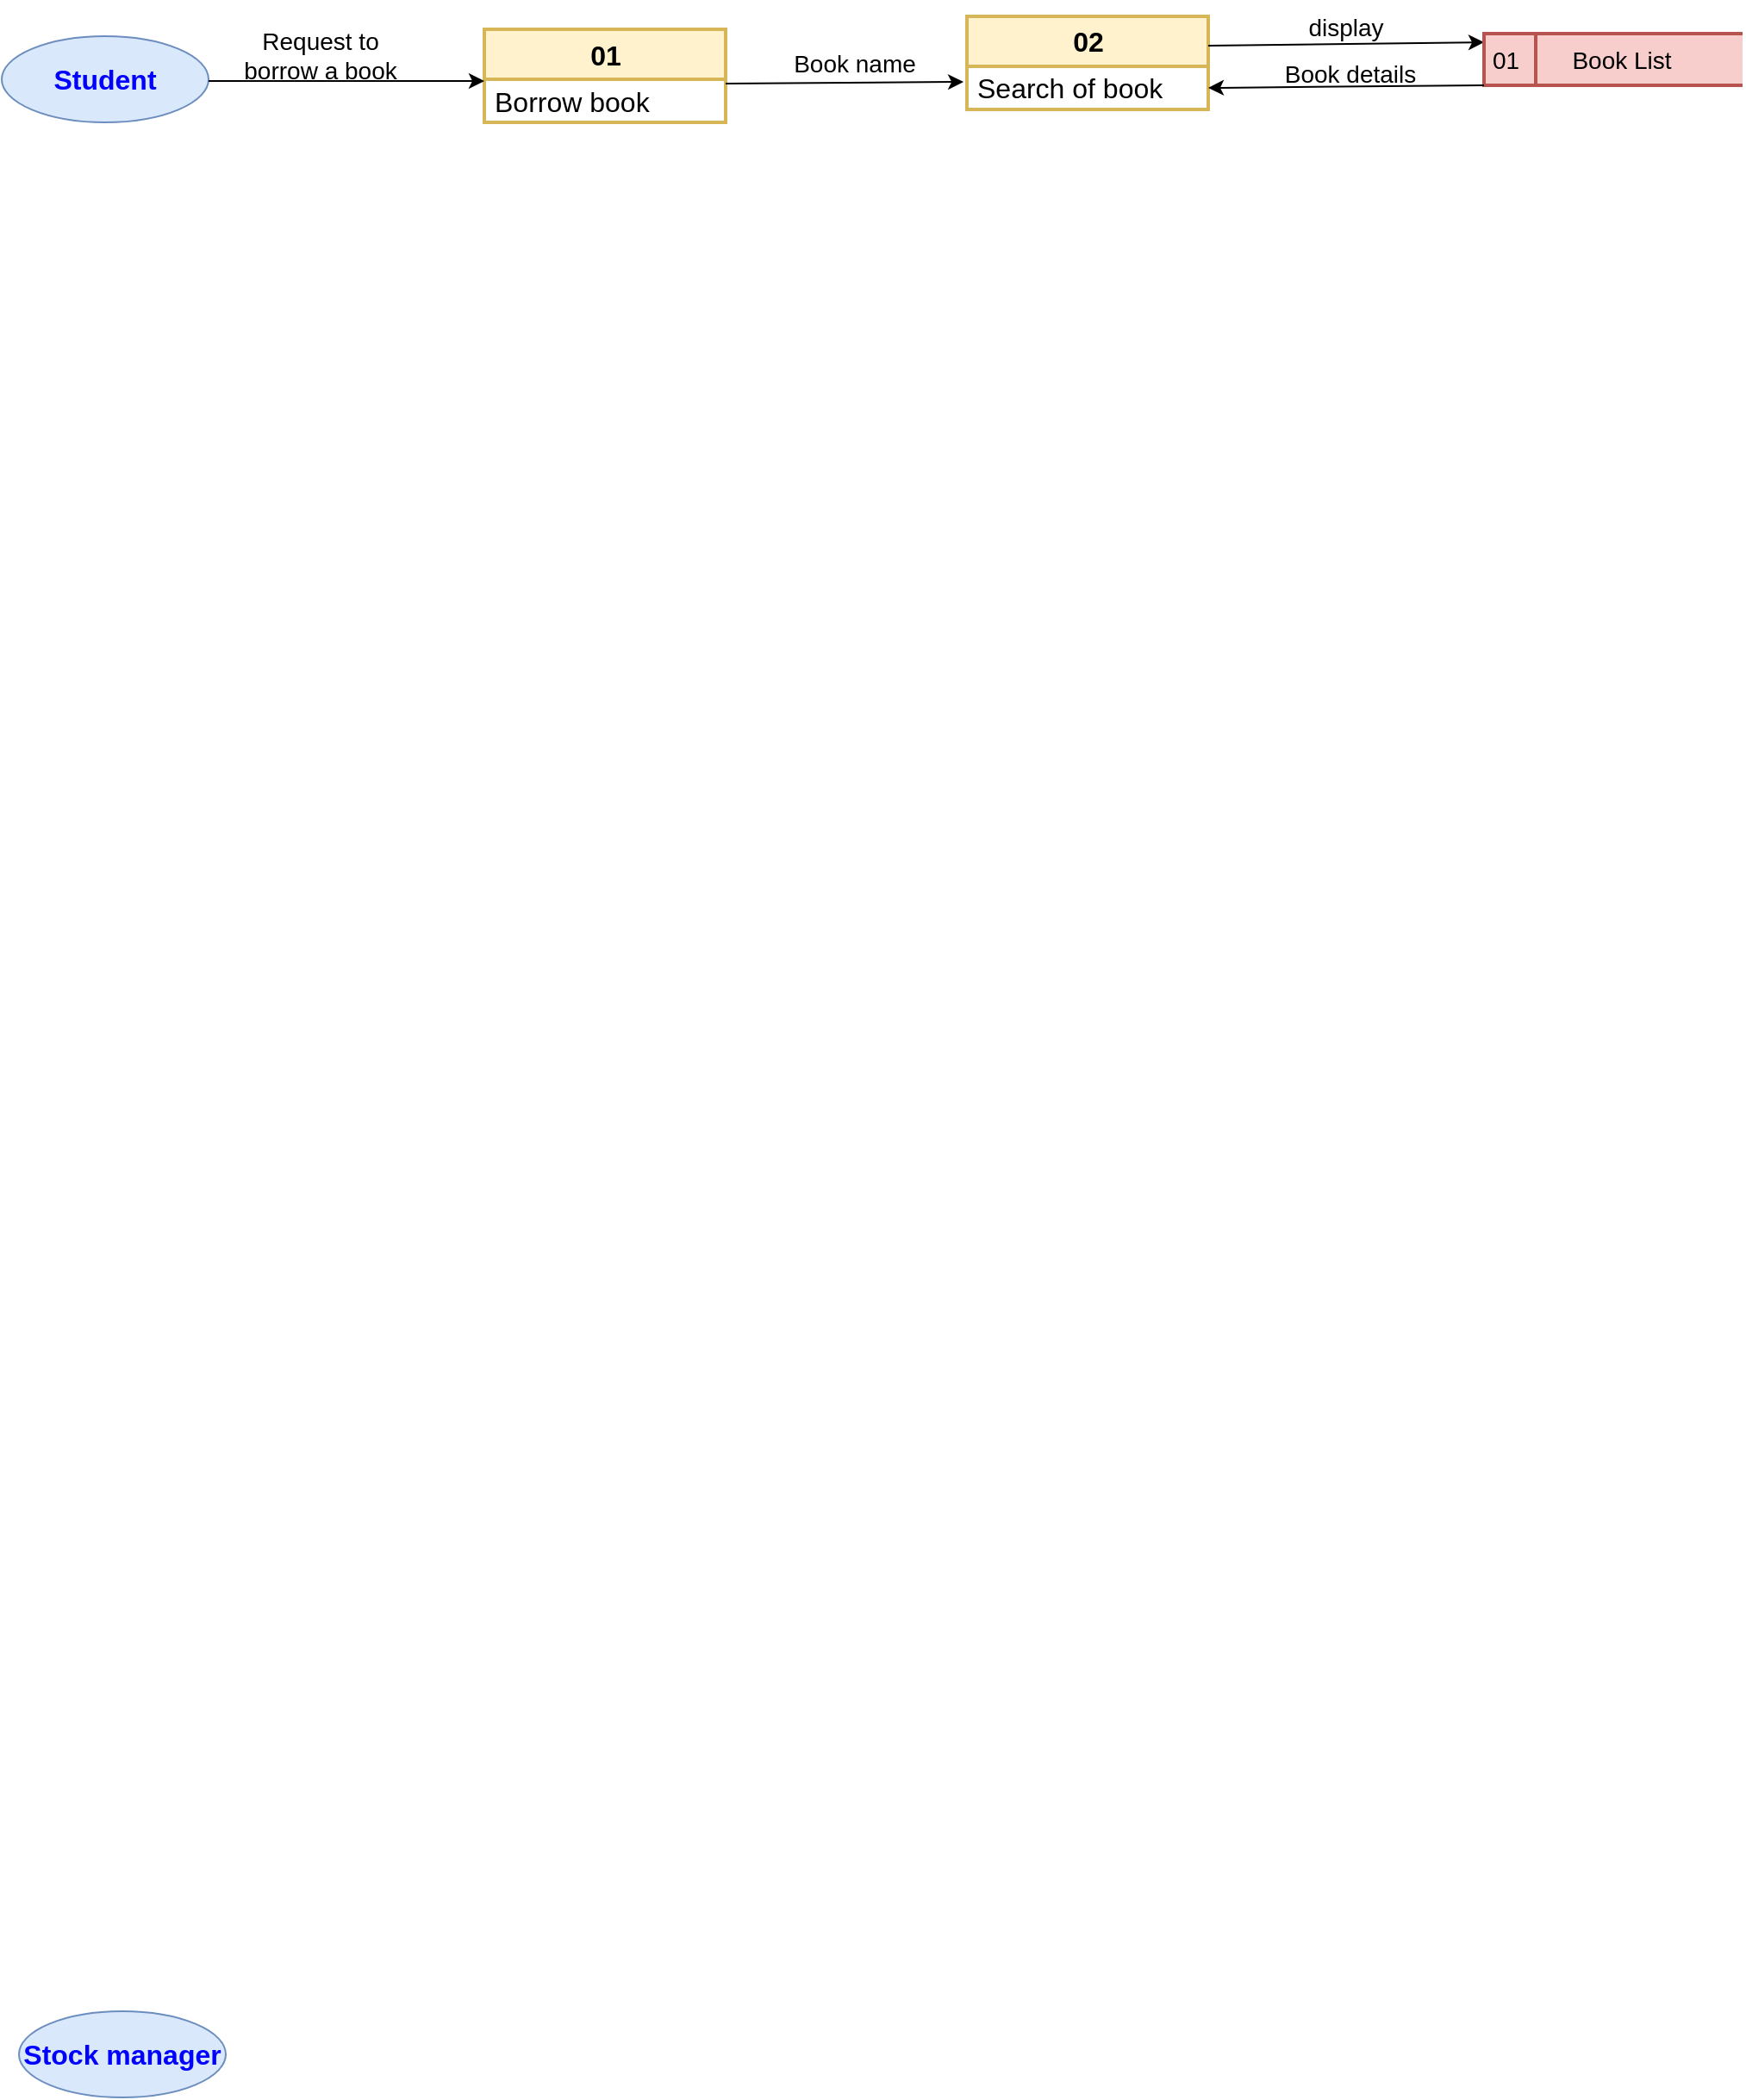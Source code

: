 <mxfile version="20.5.0" type="github">
  <diagram id="I_QSNduuzZ1XmQ7G36rW" name="Page-1">
    <mxGraphModel dx="1038" dy="2736" grid="1" gridSize="10" guides="1" tooltips="1" connect="1" arrows="1" fold="1" page="1" pageScale="1" pageWidth="850" pageHeight="1100" math="0" shadow="0">
      <root>
        <mxCell id="0" />
        <mxCell id="1" parent="0" />
        <mxCell id="CyEHUYj0pz2SkQQQW5B_-1" value="&lt;b&gt;&lt;font style=&quot;font-size: 16px;&quot; color=&quot;#0000FF&quot;&gt;Stock manager&lt;/font&gt;&lt;/b&gt;" style="ellipse;whiteSpace=wrap;html=1;fillColor=#dae8fc;strokeColor=#6c8ebf;" vertex="1" parent="1">
          <mxGeometry x="60" y="-950" width="120" height="50" as="geometry" />
        </mxCell>
        <mxCell id="CyEHUYj0pz2SkQQQW5B_-2" value="&lt;b&gt;&lt;font style=&quot;font-size: 16px;&quot; color=&quot;#0000FF&quot;&gt;Student&lt;/font&gt;&lt;/b&gt;" style="ellipse;whiteSpace=wrap;html=1;fillColor=#dae8fc;strokeColor=#6c8ebf;" vertex="1" parent="1">
          <mxGeometry x="50" y="-2096" width="120" height="50" as="geometry" />
        </mxCell>
        <mxCell id="CyEHUYj0pz2SkQQQW5B_-3" value="01" style="swimlane;fontStyle=1;align=center;verticalAlign=middle;childLayout=stackLayout;horizontal=1;startSize=29;horizontalStack=0;resizeParent=1;resizeParentMax=0;resizeLast=0;collapsible=0;marginBottom=0;html=1;fontSize=16;strokeWidth=2;fillColor=#fff2cc;strokeColor=#d6b656;" vertex="1" parent="1">
          <mxGeometry x="330" y="-2100" width="140" height="54" as="geometry" />
        </mxCell>
        <mxCell id="CyEHUYj0pz2SkQQQW5B_-4" value="&lt;div&gt;&lt;font color=&quot;#000000&quot;&gt;Borrow book&lt;/font&gt;&lt;/div&gt;" style="text;html=1;strokeColor=none;fillColor=none;align=left;verticalAlign=middle;spacingLeft=4;spacingRight=4;overflow=hidden;rotatable=0;points=[[0,0.5],[1,0.5]];portConstraint=eastwest;fontSize=16;fontColor=#0000FF;" vertex="1" parent="CyEHUYj0pz2SkQQQW5B_-3">
          <mxGeometry y="29" width="140" height="25" as="geometry" />
        </mxCell>
        <mxCell id="CyEHUYj0pz2SkQQQW5B_-5" value="" style="endArrow=classic;html=1;rounded=0;fontSize=16;fontColor=#0000FF;" edge="1" parent="1">
          <mxGeometry width="50" height="50" relative="1" as="geometry">
            <mxPoint x="170" y="-2070" as="sourcePoint" />
            <mxPoint x="330" y="-2070" as="targetPoint" />
          </mxGeometry>
        </mxCell>
        <mxCell id="CyEHUYj0pz2SkQQQW5B_-6" value="Request to borrow a book" style="text;html=1;strokeColor=none;fillColor=none;align=center;verticalAlign=middle;whiteSpace=wrap;rounded=0;strokeWidth=2;fontSize=14;fontColor=#000000;" vertex="1" parent="1">
          <mxGeometry x="180" y="-2100" width="110" height="30" as="geometry" />
        </mxCell>
        <mxCell id="CyEHUYj0pz2SkQQQW5B_-7" value="02" style="swimlane;fontStyle=1;align=center;verticalAlign=middle;childLayout=stackLayout;horizontal=1;startSize=29;horizontalStack=0;resizeParent=1;resizeParentMax=0;resizeLast=0;collapsible=0;marginBottom=0;html=1;fontSize=16;strokeWidth=2;fillColor=#fff2cc;strokeColor=#d6b656;" vertex="1" parent="1">
          <mxGeometry x="610" y="-2107.5" width="140" height="54" as="geometry" />
        </mxCell>
        <mxCell id="CyEHUYj0pz2SkQQQW5B_-8" value="&lt;div&gt;&lt;font color=&quot;#000000&quot;&gt;Search of book&lt;/font&gt;&lt;/div&gt;" style="text;html=1;strokeColor=none;fillColor=none;align=left;verticalAlign=middle;spacingLeft=4;spacingRight=4;overflow=hidden;rotatable=0;points=[[0,0.5],[1,0.5]];portConstraint=eastwest;fontSize=16;fontColor=#0000FF;" vertex="1" parent="CyEHUYj0pz2SkQQQW5B_-7">
          <mxGeometry y="29" width="140" height="25" as="geometry" />
        </mxCell>
        <mxCell id="CyEHUYj0pz2SkQQQW5B_-9" value="" style="endArrow=classic;html=1;rounded=0;fontSize=14;fontColor=#000000;entryX=0;entryY=0.5;entryDx=0;entryDy=0;exitX=1;exitY=0.5;exitDx=0;exitDy=0;" edge="1" parent="1">
          <mxGeometry width="50" height="50" relative="1" as="geometry">
            <mxPoint x="750" y="-2090.5" as="sourcePoint" />
            <mxPoint x="910" y="-2092.5" as="targetPoint" />
          </mxGeometry>
        </mxCell>
        <mxCell id="CyEHUYj0pz2SkQQQW5B_-10" value="01" style="html=1;dashed=0;whitespace=wrap;shape=mxgraph.dfd.dataStoreID;align=left;spacingLeft=3;points=[[0,0],[0.5,0],[1,0],[0,0.5],[1,0.5],[0,1],[0.5,1],[1,1]];strokeWidth=2;fontSize=14;fillColor=#f8cecc;strokeColor=#b85450;" vertex="1" parent="1">
          <mxGeometry x="910" y="-2097.5" width="150" height="30" as="geometry" />
        </mxCell>
        <mxCell id="CyEHUYj0pz2SkQQQW5B_-11" value="Book List" style="text;html=1;strokeColor=none;fillColor=none;align=center;verticalAlign=middle;whiteSpace=wrap;rounded=0;strokeWidth=2;fontSize=14;fontColor=#000000;" vertex="1" parent="1">
          <mxGeometry x="960" y="-2097.5" width="60" height="30" as="geometry" />
        </mxCell>
        <mxCell id="CyEHUYj0pz2SkQQQW5B_-12" value="display" style="text;html=1;strokeColor=none;fillColor=none;align=center;verticalAlign=middle;whiteSpace=wrap;rounded=0;strokeWidth=2;fontSize=14;fontColor=#000000;" vertex="1" parent="1">
          <mxGeometry x="800" y="-2116.5" width="60" height="30" as="geometry" />
        </mxCell>
        <mxCell id="CyEHUYj0pz2SkQQQW5B_-13" value="" style="endArrow=classic;html=1;rounded=0;fontSize=14;fontColor=#000000;exitX=0;exitY=1;exitDx=0;exitDy=0;entryX=1;entryY=0.5;entryDx=0;entryDy=0;" edge="1" parent="1" source="CyEHUYj0pz2SkQQQW5B_-10" target="CyEHUYj0pz2SkQQQW5B_-8">
          <mxGeometry width="50" height="50" relative="1" as="geometry">
            <mxPoint x="780" y="-1997.5" as="sourcePoint" />
            <mxPoint x="830" y="-2047.5" as="targetPoint" />
          </mxGeometry>
        </mxCell>
        <mxCell id="CyEHUYj0pz2SkQQQW5B_-14" value="Book details" style="text;html=1;strokeColor=none;fillColor=none;align=center;verticalAlign=middle;whiteSpace=wrap;rounded=0;strokeWidth=2;fontSize=14;fontColor=#000000;" vertex="1" parent="1">
          <mxGeometry x="790" y="-2089.5" width="85" height="30" as="geometry" />
        </mxCell>
        <mxCell id="CyEHUYj0pz2SkQQQW5B_-17" value="" style="endArrow=classic;html=1;rounded=0;fontSize=14;fontColor=#000000;entryX=-0.014;entryY=0.28;entryDx=0;entryDy=0;exitX=1;exitY=0.5;exitDx=0;exitDy=0;entryPerimeter=0;" edge="1" parent="1">
          <mxGeometry width="50" height="50" relative="1" as="geometry">
            <mxPoint x="470.0" y="-2068.5" as="sourcePoint" />
            <mxPoint x="608.04" y="-2069.5" as="targetPoint" />
          </mxGeometry>
        </mxCell>
        <mxCell id="CyEHUYj0pz2SkQQQW5B_-18" value="Book name" style="text;html=1;strokeColor=none;fillColor=none;align=center;verticalAlign=middle;whiteSpace=wrap;rounded=0;strokeWidth=2;fontSize=14;fontColor=#000000;" vertex="1" parent="1">
          <mxGeometry x="500.0" y="-2095.5" width="90" height="30" as="geometry" />
        </mxCell>
      </root>
    </mxGraphModel>
  </diagram>
</mxfile>
